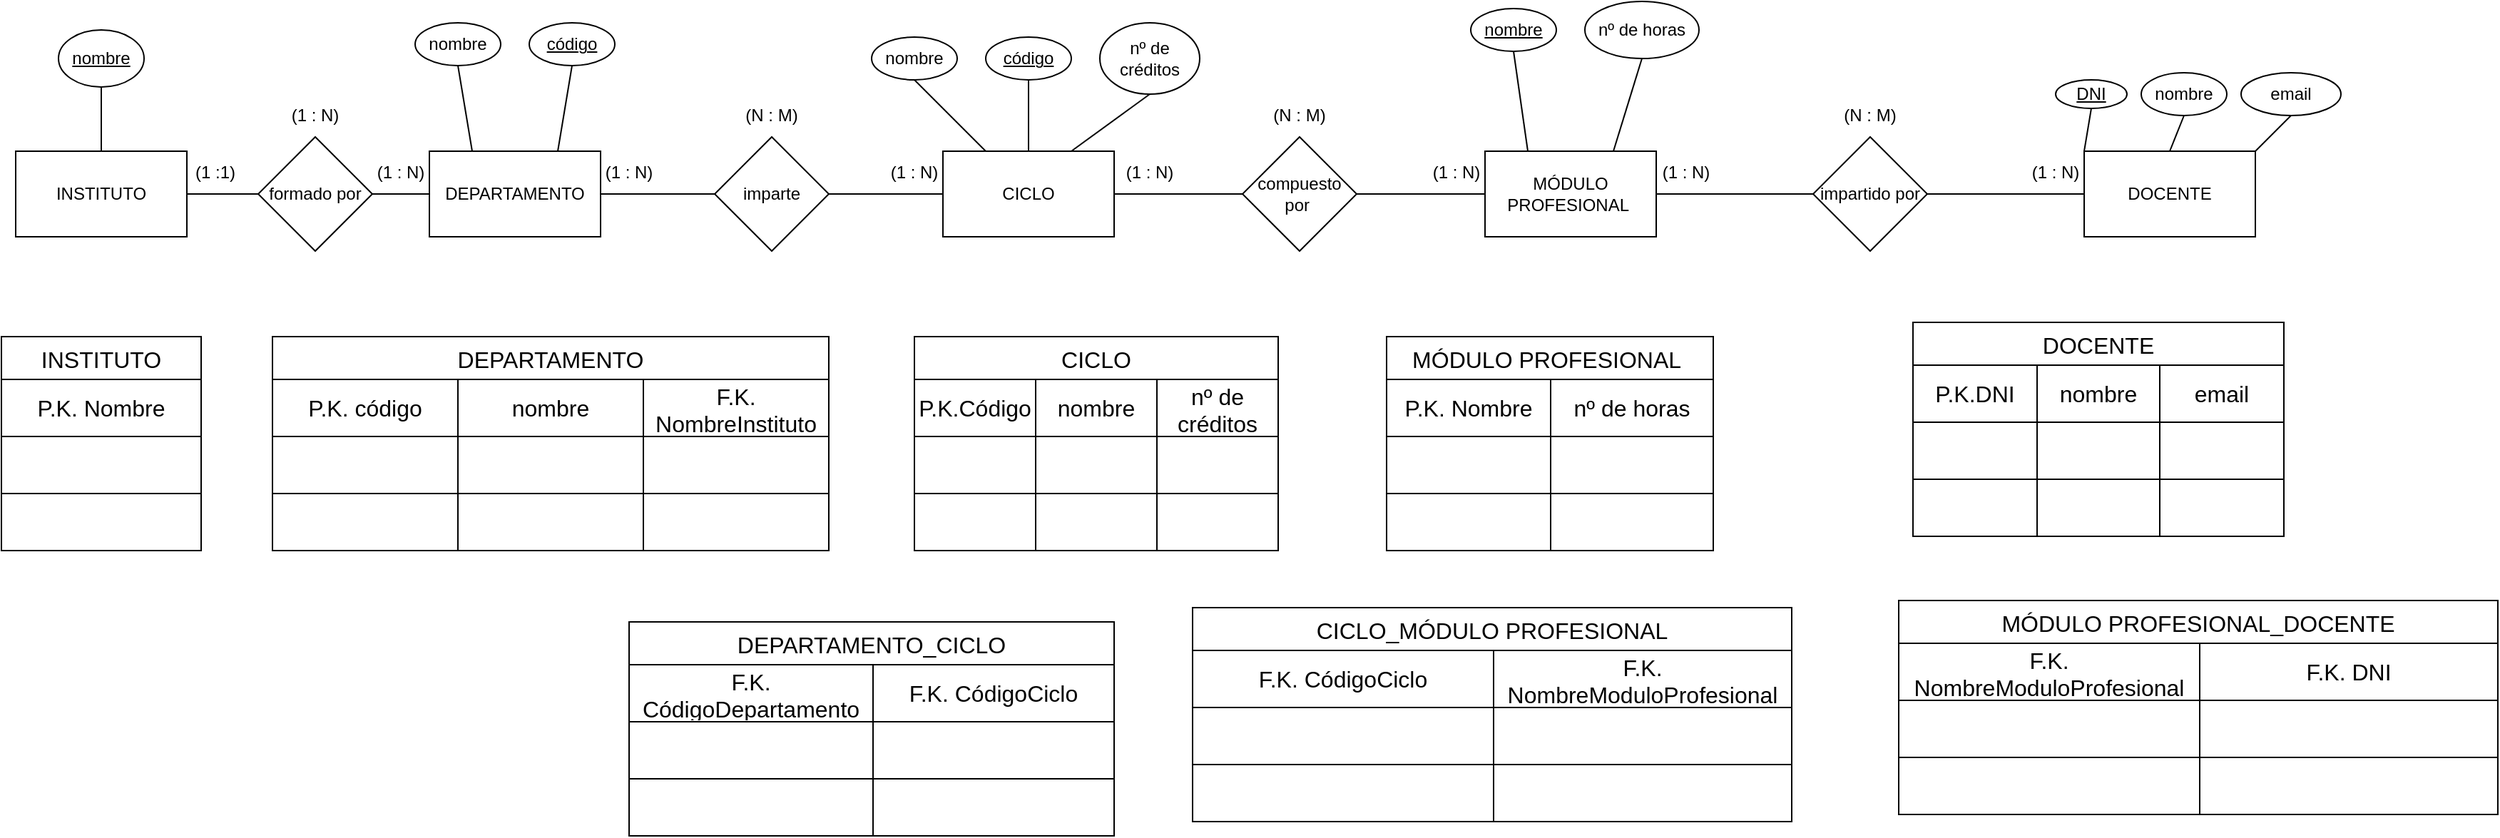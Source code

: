 <mxfile version="22.1.18" type="device">
  <diagram name="Página-1" id="eNDKuYyx5jktYODD1dN2">
    <mxGraphModel dx="1050" dy="522" grid="1" gridSize="10" guides="1" tooltips="1" connect="1" arrows="1" fold="1" page="1" pageScale="1" pageWidth="827" pageHeight="1169" math="0" shadow="0">
      <root>
        <mxCell id="0" />
        <mxCell id="1" parent="0" />
        <mxCell id="PVVPCfjbvc8efM1FnzCr-1" value="INSTITUTO" style="rounded=0;whiteSpace=wrap;html=1;" vertex="1" parent="1">
          <mxGeometry x="40" y="120" width="120" height="60" as="geometry" />
        </mxCell>
        <mxCell id="PVVPCfjbvc8efM1FnzCr-2" value="DEPARTAMENTO" style="rounded=0;whiteSpace=wrap;html=1;" vertex="1" parent="1">
          <mxGeometry x="330" y="120" width="120" height="60" as="geometry" />
        </mxCell>
        <mxCell id="PVVPCfjbvc8efM1FnzCr-3" value="formado por" style="rhombus;whiteSpace=wrap;html=1;" vertex="1" parent="1">
          <mxGeometry x="210" y="110" width="80" height="80" as="geometry" />
        </mxCell>
        <mxCell id="PVVPCfjbvc8efM1FnzCr-4" value="" style="endArrow=none;html=1;rounded=0;entryX=0;entryY=0.5;entryDx=0;entryDy=0;exitX=1;exitY=0.5;exitDx=0;exitDy=0;" edge="1" parent="1" source="PVVPCfjbvc8efM1FnzCr-3" target="PVVPCfjbvc8efM1FnzCr-2">
          <mxGeometry width="50" height="50" relative="1" as="geometry">
            <mxPoint x="320" y="300" as="sourcePoint" />
            <mxPoint x="370" y="250" as="targetPoint" />
          </mxGeometry>
        </mxCell>
        <mxCell id="PVVPCfjbvc8efM1FnzCr-5" value="" style="endArrow=none;html=1;rounded=0;entryX=0;entryY=0.5;entryDx=0;entryDy=0;exitX=1;exitY=0.5;exitDx=0;exitDy=0;" edge="1" parent="1" source="PVVPCfjbvc8efM1FnzCr-1" target="PVVPCfjbvc8efM1FnzCr-3">
          <mxGeometry width="50" height="50" relative="1" as="geometry">
            <mxPoint x="300" y="160" as="sourcePoint" />
            <mxPoint x="340" y="160" as="targetPoint" />
          </mxGeometry>
        </mxCell>
        <mxCell id="PVVPCfjbvc8efM1FnzCr-6" value="(1 : N)" style="text;html=1;strokeColor=none;fillColor=none;align=center;verticalAlign=middle;whiteSpace=wrap;rounded=0;" vertex="1" parent="1">
          <mxGeometry x="280" y="120" width="60" height="30" as="geometry" />
        </mxCell>
        <mxCell id="PVVPCfjbvc8efM1FnzCr-7" value="(1 :1)" style="text;html=1;strokeColor=none;fillColor=none;align=center;verticalAlign=middle;whiteSpace=wrap;rounded=0;" vertex="1" parent="1">
          <mxGeometry x="150" y="120" width="60" height="30" as="geometry" />
        </mxCell>
        <mxCell id="PVVPCfjbvc8efM1FnzCr-8" value="(1 : N)" style="text;html=1;strokeColor=none;fillColor=none;align=center;verticalAlign=middle;whiteSpace=wrap;rounded=0;" vertex="1" parent="1">
          <mxGeometry x="220" y="80" width="60" height="30" as="geometry" />
        </mxCell>
        <mxCell id="PVVPCfjbvc8efM1FnzCr-9" value="nombre" style="ellipse;whiteSpace=wrap;html=1;" vertex="1" parent="1">
          <mxGeometry x="320" y="30" width="60" height="30" as="geometry" />
        </mxCell>
        <mxCell id="PVVPCfjbvc8efM1FnzCr-10" value="&lt;u&gt;código&lt;/u&gt;" style="ellipse;whiteSpace=wrap;html=1;" vertex="1" parent="1">
          <mxGeometry x="400" y="30" width="60" height="30" as="geometry" />
        </mxCell>
        <mxCell id="PVVPCfjbvc8efM1FnzCr-11" value="" style="endArrow=none;html=1;rounded=0;entryX=0.5;entryY=1;entryDx=0;entryDy=0;exitX=0.25;exitY=0;exitDx=0;exitDy=0;" edge="1" parent="1" source="PVVPCfjbvc8efM1FnzCr-2" target="PVVPCfjbvc8efM1FnzCr-9">
          <mxGeometry width="50" height="50" relative="1" as="geometry">
            <mxPoint x="320" y="300" as="sourcePoint" />
            <mxPoint x="370" y="250" as="targetPoint" />
          </mxGeometry>
        </mxCell>
        <mxCell id="PVVPCfjbvc8efM1FnzCr-12" value="" style="endArrow=none;html=1;rounded=0;entryX=0.5;entryY=1;entryDx=0;entryDy=0;exitX=0.75;exitY=0;exitDx=0;exitDy=0;" edge="1" parent="1" source="PVVPCfjbvc8efM1FnzCr-2" target="PVVPCfjbvc8efM1FnzCr-10">
          <mxGeometry width="50" height="50" relative="1" as="geometry">
            <mxPoint x="320" y="300" as="sourcePoint" />
            <mxPoint x="370" y="250" as="targetPoint" />
          </mxGeometry>
        </mxCell>
        <mxCell id="PVVPCfjbvc8efM1FnzCr-13" value="imparte" style="rhombus;whiteSpace=wrap;html=1;" vertex="1" parent="1">
          <mxGeometry x="530" y="110" width="80" height="80" as="geometry" />
        </mxCell>
        <mxCell id="PVVPCfjbvc8efM1FnzCr-14" value="CICLO" style="rounded=0;whiteSpace=wrap;html=1;" vertex="1" parent="1">
          <mxGeometry x="690" y="120" width="120" height="60" as="geometry" />
        </mxCell>
        <mxCell id="PVVPCfjbvc8efM1FnzCr-15" value="" style="endArrow=none;html=1;rounded=0;entryX=0;entryY=0.5;entryDx=0;entryDy=0;exitX=1;exitY=0.5;exitDx=0;exitDy=0;" edge="1" parent="1" source="PVVPCfjbvc8efM1FnzCr-13" target="PVVPCfjbvc8efM1FnzCr-14">
          <mxGeometry width="50" height="50" relative="1" as="geometry">
            <mxPoint x="600" y="300" as="sourcePoint" />
            <mxPoint x="650" y="250" as="targetPoint" />
          </mxGeometry>
        </mxCell>
        <mxCell id="PVVPCfjbvc8efM1FnzCr-16" value="" style="endArrow=none;html=1;rounded=0;entryX=1;entryY=0.5;entryDx=0;entryDy=0;exitX=0;exitY=0.5;exitDx=0;exitDy=0;" edge="1" parent="1" source="PVVPCfjbvc8efM1FnzCr-13" target="PVVPCfjbvc8efM1FnzCr-2">
          <mxGeometry width="50" height="50" relative="1" as="geometry">
            <mxPoint x="600" y="300" as="sourcePoint" />
            <mxPoint x="650" y="250" as="targetPoint" />
          </mxGeometry>
        </mxCell>
        <mxCell id="PVVPCfjbvc8efM1FnzCr-17" value="nº de créditos" style="ellipse;whiteSpace=wrap;html=1;" vertex="1" parent="1">
          <mxGeometry x="800" y="30" width="70" height="50" as="geometry" />
        </mxCell>
        <mxCell id="PVVPCfjbvc8efM1FnzCr-18" value="&lt;u&gt;código&lt;/u&gt;" style="ellipse;whiteSpace=wrap;html=1;" vertex="1" parent="1">
          <mxGeometry x="720" y="40" width="60" height="30" as="geometry" />
        </mxCell>
        <mxCell id="PVVPCfjbvc8efM1FnzCr-19" value="nombre" style="ellipse;whiteSpace=wrap;html=1;" vertex="1" parent="1">
          <mxGeometry x="640" y="40" width="60" height="30" as="geometry" />
        </mxCell>
        <mxCell id="PVVPCfjbvc8efM1FnzCr-21" value="" style="endArrow=none;html=1;rounded=0;entryX=0.5;entryY=1;entryDx=0;entryDy=0;exitX=0.75;exitY=0;exitDx=0;exitDy=0;" edge="1" parent="1" source="PVVPCfjbvc8efM1FnzCr-14" target="PVVPCfjbvc8efM1FnzCr-17">
          <mxGeometry width="50" height="50" relative="1" as="geometry">
            <mxPoint x="590" y="180" as="sourcePoint" />
            <mxPoint x="640" y="130" as="targetPoint" />
          </mxGeometry>
        </mxCell>
        <mxCell id="PVVPCfjbvc8efM1FnzCr-22" value="" style="endArrow=none;html=1;rounded=0;entryX=0.5;entryY=1;entryDx=0;entryDy=0;exitX=0.5;exitY=0;exitDx=0;exitDy=0;" edge="1" parent="1" source="PVVPCfjbvc8efM1FnzCr-14" target="PVVPCfjbvc8efM1FnzCr-18">
          <mxGeometry width="50" height="50" relative="1" as="geometry">
            <mxPoint x="590" y="180" as="sourcePoint" />
            <mxPoint x="640" y="130" as="targetPoint" />
          </mxGeometry>
        </mxCell>
        <mxCell id="PVVPCfjbvc8efM1FnzCr-23" value="" style="endArrow=none;html=1;rounded=0;entryX=0.5;entryY=1;entryDx=0;entryDy=0;exitX=0.25;exitY=0;exitDx=0;exitDy=0;" edge="1" parent="1" source="PVVPCfjbvc8efM1FnzCr-14" target="PVVPCfjbvc8efM1FnzCr-19">
          <mxGeometry width="50" height="50" relative="1" as="geometry">
            <mxPoint x="590" y="180" as="sourcePoint" />
            <mxPoint x="640" y="130" as="targetPoint" />
          </mxGeometry>
        </mxCell>
        <mxCell id="PVVPCfjbvc8efM1FnzCr-24" value="(1 : N)" style="text;html=1;strokeColor=none;fillColor=none;align=center;verticalAlign=middle;whiteSpace=wrap;rounded=0;" vertex="1" parent="1">
          <mxGeometry x="640" y="120" width="60" height="30" as="geometry" />
        </mxCell>
        <mxCell id="PVVPCfjbvc8efM1FnzCr-25" value="(1 : N)" style="text;html=1;strokeColor=none;fillColor=none;align=center;verticalAlign=middle;whiteSpace=wrap;rounded=0;" vertex="1" parent="1">
          <mxGeometry x="440" y="120" width="60" height="30" as="geometry" />
        </mxCell>
        <mxCell id="PVVPCfjbvc8efM1FnzCr-26" value="(N : M)" style="text;html=1;strokeColor=none;fillColor=none;align=center;verticalAlign=middle;whiteSpace=wrap;rounded=0;" vertex="1" parent="1">
          <mxGeometry x="540" y="80" width="60" height="30" as="geometry" />
        </mxCell>
        <mxCell id="PVVPCfjbvc8efM1FnzCr-27" value="compuesto por&amp;nbsp;" style="rhombus;whiteSpace=wrap;html=1;" vertex="1" parent="1">
          <mxGeometry x="900" y="110" width="80" height="80" as="geometry" />
        </mxCell>
        <mxCell id="PVVPCfjbvc8efM1FnzCr-28" value="" style="endArrow=none;html=1;rounded=0;entryX=0;entryY=0.5;entryDx=0;entryDy=0;exitX=1;exitY=0.5;exitDx=0;exitDy=0;" edge="1" parent="1" source="PVVPCfjbvc8efM1FnzCr-14" target="PVVPCfjbvc8efM1FnzCr-27">
          <mxGeometry width="50" height="50" relative="1" as="geometry">
            <mxPoint x="810" y="180" as="sourcePoint" />
            <mxPoint x="860" y="130" as="targetPoint" />
          </mxGeometry>
        </mxCell>
        <mxCell id="PVVPCfjbvc8efM1FnzCr-29" value="MÓDULO PROFESIONAL&amp;nbsp;" style="rounded=0;whiteSpace=wrap;html=1;" vertex="1" parent="1">
          <mxGeometry x="1070" y="120" width="120" height="60" as="geometry" />
        </mxCell>
        <mxCell id="PVVPCfjbvc8efM1FnzCr-30" value="" style="endArrow=none;html=1;rounded=0;entryX=0;entryY=0.5;entryDx=0;entryDy=0;exitX=1;exitY=0.5;exitDx=0;exitDy=0;" edge="1" parent="1" source="PVVPCfjbvc8efM1FnzCr-27" target="PVVPCfjbvc8efM1FnzCr-29">
          <mxGeometry width="50" height="50" relative="1" as="geometry">
            <mxPoint x="1020" y="180" as="sourcePoint" />
            <mxPoint x="1070" y="130" as="targetPoint" />
          </mxGeometry>
        </mxCell>
        <mxCell id="PVVPCfjbvc8efM1FnzCr-31" value="(1 : N)" style="text;html=1;strokeColor=none;fillColor=none;align=center;verticalAlign=middle;whiteSpace=wrap;rounded=0;" vertex="1" parent="1">
          <mxGeometry x="1020" y="120" width="60" height="30" as="geometry" />
        </mxCell>
        <mxCell id="PVVPCfjbvc8efM1FnzCr-32" value="(1 : N)" style="text;html=1;strokeColor=none;fillColor=none;align=center;verticalAlign=middle;whiteSpace=wrap;rounded=0;" vertex="1" parent="1">
          <mxGeometry x="805" y="120" width="60" height="30" as="geometry" />
        </mxCell>
        <mxCell id="PVVPCfjbvc8efM1FnzCr-33" value="(N : M)" style="text;html=1;strokeColor=none;fillColor=none;align=center;verticalAlign=middle;whiteSpace=wrap;rounded=0;" vertex="1" parent="1">
          <mxGeometry x="910" y="80" width="60" height="30" as="geometry" />
        </mxCell>
        <mxCell id="PVVPCfjbvc8efM1FnzCr-35" value="&lt;u&gt;nombre&lt;/u&gt;" style="ellipse;whiteSpace=wrap;html=1;" vertex="1" parent="1">
          <mxGeometry x="1060" y="20" width="60" height="30" as="geometry" />
        </mxCell>
        <mxCell id="PVVPCfjbvc8efM1FnzCr-36" value="nº de horas" style="ellipse;whiteSpace=wrap;html=1;" vertex="1" parent="1">
          <mxGeometry x="1140" y="15" width="80" height="40" as="geometry" />
        </mxCell>
        <mxCell id="PVVPCfjbvc8efM1FnzCr-37" value="" style="endArrow=none;html=1;rounded=0;entryX=0.5;entryY=1;entryDx=0;entryDy=0;exitX=0.75;exitY=0;exitDx=0;exitDy=0;" edge="1" parent="1" source="PVVPCfjbvc8efM1FnzCr-29" target="PVVPCfjbvc8efM1FnzCr-36">
          <mxGeometry width="50" height="50" relative="1" as="geometry">
            <mxPoint x="1120" y="170" as="sourcePoint" />
            <mxPoint x="1170" y="120" as="targetPoint" />
          </mxGeometry>
        </mxCell>
        <mxCell id="PVVPCfjbvc8efM1FnzCr-38" value="" style="endArrow=none;html=1;rounded=0;entryX=0.5;entryY=1;entryDx=0;entryDy=0;exitX=0.25;exitY=0;exitDx=0;exitDy=0;" edge="1" parent="1" source="PVVPCfjbvc8efM1FnzCr-29" target="PVVPCfjbvc8efM1FnzCr-35">
          <mxGeometry width="50" height="50" relative="1" as="geometry">
            <mxPoint x="1120" y="170" as="sourcePoint" />
            <mxPoint x="1170" y="120" as="targetPoint" />
          </mxGeometry>
        </mxCell>
        <mxCell id="PVVPCfjbvc8efM1FnzCr-39" value="impartido por" style="rhombus;whiteSpace=wrap;html=1;" vertex="1" parent="1">
          <mxGeometry x="1300" y="110" width="80" height="80" as="geometry" />
        </mxCell>
        <mxCell id="PVVPCfjbvc8efM1FnzCr-40" value="" style="endArrow=none;html=1;rounded=0;entryX=1;entryY=0.5;entryDx=0;entryDy=0;exitX=0;exitY=0.5;exitDx=0;exitDy=0;" edge="1" parent="1" source="PVVPCfjbvc8efM1FnzCr-39" target="PVVPCfjbvc8efM1FnzCr-29">
          <mxGeometry width="50" height="50" relative="1" as="geometry">
            <mxPoint x="1290" y="170" as="sourcePoint" />
            <mxPoint x="1290" y="140" as="targetPoint" />
          </mxGeometry>
        </mxCell>
        <mxCell id="PVVPCfjbvc8efM1FnzCr-41" value="DOCENTE" style="rounded=0;whiteSpace=wrap;html=1;" vertex="1" parent="1">
          <mxGeometry x="1490" y="120" width="120" height="60" as="geometry" />
        </mxCell>
        <mxCell id="PVVPCfjbvc8efM1FnzCr-42" value="" style="endArrow=none;html=1;rounded=0;entryX=0;entryY=0.5;entryDx=0;entryDy=0;exitX=1;exitY=0.5;exitDx=0;exitDy=0;" edge="1" parent="1" source="PVVPCfjbvc8efM1FnzCr-39" target="PVVPCfjbvc8efM1FnzCr-41">
          <mxGeometry width="50" height="50" relative="1" as="geometry">
            <mxPoint x="1330" y="170" as="sourcePoint" />
            <mxPoint x="1380" y="120" as="targetPoint" />
          </mxGeometry>
        </mxCell>
        <mxCell id="PVVPCfjbvc8efM1FnzCr-43" value="(1 : N)" style="text;html=1;strokeColor=none;fillColor=none;align=center;verticalAlign=middle;whiteSpace=wrap;rounded=0;" vertex="1" parent="1">
          <mxGeometry x="1440" y="120" width="60" height="30" as="geometry" />
        </mxCell>
        <mxCell id="PVVPCfjbvc8efM1FnzCr-44" value="(1 : N)" style="text;html=1;strokeColor=none;fillColor=none;align=center;verticalAlign=middle;whiteSpace=wrap;rounded=0;" vertex="1" parent="1">
          <mxGeometry x="1181" y="120" width="60" height="30" as="geometry" />
        </mxCell>
        <mxCell id="PVVPCfjbvc8efM1FnzCr-45" value="(N : M)" style="text;html=1;strokeColor=none;fillColor=none;align=center;verticalAlign=middle;whiteSpace=wrap;rounded=0;" vertex="1" parent="1">
          <mxGeometry x="1310" y="80" width="60" height="30" as="geometry" />
        </mxCell>
        <mxCell id="PVVPCfjbvc8efM1FnzCr-46" value="email" style="ellipse;whiteSpace=wrap;html=1;" vertex="1" parent="1">
          <mxGeometry x="1600" y="65" width="70" height="30" as="geometry" />
        </mxCell>
        <mxCell id="PVVPCfjbvc8efM1FnzCr-47" value="nombre" style="ellipse;whiteSpace=wrap;html=1;" vertex="1" parent="1">
          <mxGeometry x="1530" y="65" width="60" height="30" as="geometry" />
        </mxCell>
        <mxCell id="PVVPCfjbvc8efM1FnzCr-48" value="&lt;u&gt;DNI&lt;/u&gt;" style="ellipse;whiteSpace=wrap;html=1;" vertex="1" parent="1">
          <mxGeometry x="1470" y="70" width="50" height="20" as="geometry" />
        </mxCell>
        <mxCell id="PVVPCfjbvc8efM1FnzCr-49" value="" style="endArrow=none;html=1;rounded=0;entryX=0.5;entryY=1;entryDx=0;entryDy=0;exitX=1;exitY=0;exitDx=0;exitDy=0;" edge="1" parent="1" source="PVVPCfjbvc8efM1FnzCr-41" target="PVVPCfjbvc8efM1FnzCr-46">
          <mxGeometry width="50" height="50" relative="1" as="geometry">
            <mxPoint x="1530" y="170" as="sourcePoint" />
            <mxPoint x="1580" y="120" as="targetPoint" />
          </mxGeometry>
        </mxCell>
        <mxCell id="PVVPCfjbvc8efM1FnzCr-50" value="" style="endArrow=none;html=1;rounded=0;entryX=0.5;entryY=1;entryDx=0;entryDy=0;exitX=0.5;exitY=0;exitDx=0;exitDy=0;" edge="1" parent="1" source="PVVPCfjbvc8efM1FnzCr-41" target="PVVPCfjbvc8efM1FnzCr-47">
          <mxGeometry width="50" height="50" relative="1" as="geometry">
            <mxPoint x="1530" y="170" as="sourcePoint" />
            <mxPoint x="1580" y="120" as="targetPoint" />
          </mxGeometry>
        </mxCell>
        <mxCell id="PVVPCfjbvc8efM1FnzCr-51" value="" style="endArrow=none;html=1;rounded=0;entryX=0.5;entryY=1;entryDx=0;entryDy=0;exitX=0;exitY=0;exitDx=0;exitDy=0;" edge="1" parent="1" source="PVVPCfjbvc8efM1FnzCr-41" target="PVVPCfjbvc8efM1FnzCr-48">
          <mxGeometry width="50" height="50" relative="1" as="geometry">
            <mxPoint x="1530" y="170" as="sourcePoint" />
            <mxPoint x="1580" y="120" as="targetPoint" />
          </mxGeometry>
        </mxCell>
        <mxCell id="PVVPCfjbvc8efM1FnzCr-53" value="&lt;u&gt;nombre&lt;/u&gt;" style="ellipse;whiteSpace=wrap;html=1;" vertex="1" parent="1">
          <mxGeometry x="70" y="35" width="60" height="40" as="geometry" />
        </mxCell>
        <mxCell id="PVVPCfjbvc8efM1FnzCr-54" value="" style="endArrow=none;html=1;rounded=0;entryX=0.5;entryY=1;entryDx=0;entryDy=0;exitX=0.5;exitY=0;exitDx=0;exitDy=0;" edge="1" parent="1" source="PVVPCfjbvc8efM1FnzCr-1" target="PVVPCfjbvc8efM1FnzCr-53">
          <mxGeometry width="50" height="50" relative="1" as="geometry">
            <mxPoint x="520" y="170" as="sourcePoint" />
            <mxPoint x="570" y="120" as="targetPoint" />
          </mxGeometry>
        </mxCell>
        <mxCell id="PVVPCfjbvc8efM1FnzCr-55" value="INSTITUTO" style="shape=table;startSize=30;container=1;collapsible=0;childLayout=tableLayout;strokeColor=default;fontSize=16;" vertex="1" parent="1">
          <mxGeometry x="30" y="250" width="140" height="150" as="geometry" />
        </mxCell>
        <mxCell id="PVVPCfjbvc8efM1FnzCr-56" value="" style="shape=tableRow;horizontal=0;startSize=0;swimlaneHead=0;swimlaneBody=0;strokeColor=inherit;top=0;left=0;bottom=0;right=0;collapsible=0;dropTarget=0;fillColor=none;points=[[0,0.5],[1,0.5]];portConstraint=eastwest;fontSize=16;" vertex="1" parent="PVVPCfjbvc8efM1FnzCr-55">
          <mxGeometry y="30" width="140" height="40" as="geometry" />
        </mxCell>
        <mxCell id="PVVPCfjbvc8efM1FnzCr-57" value="P.K. Nombre" style="shape=partialRectangle;html=1;whiteSpace=wrap;connectable=0;strokeColor=inherit;overflow=hidden;fillColor=none;top=0;left=0;bottom=0;right=0;pointerEvents=1;fontSize=16;" vertex="1" parent="PVVPCfjbvc8efM1FnzCr-56">
          <mxGeometry width="140" height="40" as="geometry">
            <mxRectangle width="140" height="40" as="alternateBounds" />
          </mxGeometry>
        </mxCell>
        <mxCell id="PVVPCfjbvc8efM1FnzCr-60" value="" style="shape=tableRow;horizontal=0;startSize=0;swimlaneHead=0;swimlaneBody=0;strokeColor=inherit;top=0;left=0;bottom=0;right=0;collapsible=0;dropTarget=0;fillColor=none;points=[[0,0.5],[1,0.5]];portConstraint=eastwest;fontSize=16;" vertex="1" parent="PVVPCfjbvc8efM1FnzCr-55">
          <mxGeometry y="70" width="140" height="40" as="geometry" />
        </mxCell>
        <mxCell id="PVVPCfjbvc8efM1FnzCr-61" value="" style="shape=partialRectangle;html=1;whiteSpace=wrap;connectable=0;strokeColor=inherit;overflow=hidden;fillColor=none;top=0;left=0;bottom=0;right=0;pointerEvents=1;fontSize=16;" vertex="1" parent="PVVPCfjbvc8efM1FnzCr-60">
          <mxGeometry width="140" height="40" as="geometry">
            <mxRectangle width="140" height="40" as="alternateBounds" />
          </mxGeometry>
        </mxCell>
        <mxCell id="PVVPCfjbvc8efM1FnzCr-64" value="" style="shape=tableRow;horizontal=0;startSize=0;swimlaneHead=0;swimlaneBody=0;strokeColor=inherit;top=0;left=0;bottom=0;right=0;collapsible=0;dropTarget=0;fillColor=none;points=[[0,0.5],[1,0.5]];portConstraint=eastwest;fontSize=16;" vertex="1" parent="PVVPCfjbvc8efM1FnzCr-55">
          <mxGeometry y="110" width="140" height="40" as="geometry" />
        </mxCell>
        <mxCell id="PVVPCfjbvc8efM1FnzCr-65" value="" style="shape=partialRectangle;html=1;whiteSpace=wrap;connectable=0;strokeColor=inherit;overflow=hidden;fillColor=none;top=0;left=0;bottom=0;right=0;pointerEvents=1;fontSize=16;" vertex="1" parent="PVVPCfjbvc8efM1FnzCr-64">
          <mxGeometry width="140" height="40" as="geometry">
            <mxRectangle width="140" height="40" as="alternateBounds" />
          </mxGeometry>
        </mxCell>
        <mxCell id="PVVPCfjbvc8efM1FnzCr-68" value="DEPARTAMENTO" style="shape=table;startSize=30;container=1;collapsible=0;childLayout=tableLayout;strokeColor=default;fontSize=16;" vertex="1" parent="1">
          <mxGeometry x="220" y="250" width="390" height="150" as="geometry" />
        </mxCell>
        <mxCell id="PVVPCfjbvc8efM1FnzCr-69" value="" style="shape=tableRow;horizontal=0;startSize=0;swimlaneHead=0;swimlaneBody=0;strokeColor=inherit;top=0;left=0;bottom=0;right=0;collapsible=0;dropTarget=0;fillColor=none;points=[[0,0.5],[1,0.5]];portConstraint=eastwest;fontSize=16;" vertex="1" parent="PVVPCfjbvc8efM1FnzCr-68">
          <mxGeometry y="30" width="390" height="40" as="geometry" />
        </mxCell>
        <mxCell id="PVVPCfjbvc8efM1FnzCr-70" value="P.K. código" style="shape=partialRectangle;html=1;whiteSpace=wrap;connectable=0;strokeColor=inherit;overflow=hidden;fillColor=none;top=0;left=0;bottom=0;right=0;pointerEvents=1;fontSize=16;" vertex="1" parent="PVVPCfjbvc8efM1FnzCr-69">
          <mxGeometry width="130" height="40" as="geometry">
            <mxRectangle width="130" height="40" as="alternateBounds" />
          </mxGeometry>
        </mxCell>
        <mxCell id="PVVPCfjbvc8efM1FnzCr-71" value="nombre" style="shape=partialRectangle;html=1;whiteSpace=wrap;connectable=0;strokeColor=inherit;overflow=hidden;fillColor=none;top=0;left=0;bottom=0;right=0;pointerEvents=1;fontSize=16;" vertex="1" parent="PVVPCfjbvc8efM1FnzCr-69">
          <mxGeometry x="130" width="130" height="40" as="geometry">
            <mxRectangle width="130" height="40" as="alternateBounds" />
          </mxGeometry>
        </mxCell>
        <mxCell id="PVVPCfjbvc8efM1FnzCr-72" value="F.K. NombreInstituto" style="shape=partialRectangle;html=1;whiteSpace=wrap;connectable=0;strokeColor=inherit;overflow=hidden;fillColor=none;top=0;left=0;bottom=0;right=0;pointerEvents=1;fontSize=16;" vertex="1" parent="PVVPCfjbvc8efM1FnzCr-69">
          <mxGeometry x="260" width="130" height="40" as="geometry">
            <mxRectangle width="130" height="40" as="alternateBounds" />
          </mxGeometry>
        </mxCell>
        <mxCell id="PVVPCfjbvc8efM1FnzCr-73" value="" style="shape=tableRow;horizontal=0;startSize=0;swimlaneHead=0;swimlaneBody=0;strokeColor=inherit;top=0;left=0;bottom=0;right=0;collapsible=0;dropTarget=0;fillColor=none;points=[[0,0.5],[1,0.5]];portConstraint=eastwest;fontSize=16;" vertex="1" parent="PVVPCfjbvc8efM1FnzCr-68">
          <mxGeometry y="70" width="390" height="40" as="geometry" />
        </mxCell>
        <mxCell id="PVVPCfjbvc8efM1FnzCr-74" value="" style="shape=partialRectangle;html=1;whiteSpace=wrap;connectable=0;strokeColor=inherit;overflow=hidden;fillColor=none;top=0;left=0;bottom=0;right=0;pointerEvents=1;fontSize=16;" vertex="1" parent="PVVPCfjbvc8efM1FnzCr-73">
          <mxGeometry width="130" height="40" as="geometry">
            <mxRectangle width="130" height="40" as="alternateBounds" />
          </mxGeometry>
        </mxCell>
        <mxCell id="PVVPCfjbvc8efM1FnzCr-75" value="" style="shape=partialRectangle;html=1;whiteSpace=wrap;connectable=0;strokeColor=inherit;overflow=hidden;fillColor=none;top=0;left=0;bottom=0;right=0;pointerEvents=1;fontSize=16;" vertex="1" parent="PVVPCfjbvc8efM1FnzCr-73">
          <mxGeometry x="130" width="130" height="40" as="geometry">
            <mxRectangle width="130" height="40" as="alternateBounds" />
          </mxGeometry>
        </mxCell>
        <mxCell id="PVVPCfjbvc8efM1FnzCr-76" value="" style="shape=partialRectangle;html=1;whiteSpace=wrap;connectable=0;strokeColor=inherit;overflow=hidden;fillColor=none;top=0;left=0;bottom=0;right=0;pointerEvents=1;fontSize=16;" vertex="1" parent="PVVPCfjbvc8efM1FnzCr-73">
          <mxGeometry x="260" width="130" height="40" as="geometry">
            <mxRectangle width="130" height="40" as="alternateBounds" />
          </mxGeometry>
        </mxCell>
        <mxCell id="PVVPCfjbvc8efM1FnzCr-77" value="" style="shape=tableRow;horizontal=0;startSize=0;swimlaneHead=0;swimlaneBody=0;strokeColor=inherit;top=0;left=0;bottom=0;right=0;collapsible=0;dropTarget=0;fillColor=none;points=[[0,0.5],[1,0.5]];portConstraint=eastwest;fontSize=16;" vertex="1" parent="PVVPCfjbvc8efM1FnzCr-68">
          <mxGeometry y="110" width="390" height="40" as="geometry" />
        </mxCell>
        <mxCell id="PVVPCfjbvc8efM1FnzCr-78" value="" style="shape=partialRectangle;html=1;whiteSpace=wrap;connectable=0;strokeColor=inherit;overflow=hidden;fillColor=none;top=0;left=0;bottom=0;right=0;pointerEvents=1;fontSize=16;" vertex="1" parent="PVVPCfjbvc8efM1FnzCr-77">
          <mxGeometry width="130" height="40" as="geometry">
            <mxRectangle width="130" height="40" as="alternateBounds" />
          </mxGeometry>
        </mxCell>
        <mxCell id="PVVPCfjbvc8efM1FnzCr-79" value="" style="shape=partialRectangle;html=1;whiteSpace=wrap;connectable=0;strokeColor=inherit;overflow=hidden;fillColor=none;top=0;left=0;bottom=0;right=0;pointerEvents=1;fontSize=16;" vertex="1" parent="PVVPCfjbvc8efM1FnzCr-77">
          <mxGeometry x="130" width="130" height="40" as="geometry">
            <mxRectangle width="130" height="40" as="alternateBounds" />
          </mxGeometry>
        </mxCell>
        <mxCell id="PVVPCfjbvc8efM1FnzCr-80" value="" style="shape=partialRectangle;html=1;whiteSpace=wrap;connectable=0;strokeColor=inherit;overflow=hidden;fillColor=none;top=0;left=0;bottom=0;right=0;pointerEvents=1;fontSize=16;" vertex="1" parent="PVVPCfjbvc8efM1FnzCr-77">
          <mxGeometry x="260" width="130" height="40" as="geometry">
            <mxRectangle width="130" height="40" as="alternateBounds" />
          </mxGeometry>
        </mxCell>
        <mxCell id="PVVPCfjbvc8efM1FnzCr-81" value="CICLO" style="shape=table;startSize=30;container=1;collapsible=0;childLayout=tableLayout;strokeColor=default;fontSize=16;" vertex="1" parent="1">
          <mxGeometry x="670" y="250" width="255" height="150" as="geometry" />
        </mxCell>
        <mxCell id="PVVPCfjbvc8efM1FnzCr-82" value="" style="shape=tableRow;horizontal=0;startSize=0;swimlaneHead=0;swimlaneBody=0;strokeColor=inherit;top=0;left=0;bottom=0;right=0;collapsible=0;dropTarget=0;fillColor=none;points=[[0,0.5],[1,0.5]];portConstraint=eastwest;fontSize=16;" vertex="1" parent="PVVPCfjbvc8efM1FnzCr-81">
          <mxGeometry y="30" width="255" height="40" as="geometry" />
        </mxCell>
        <mxCell id="PVVPCfjbvc8efM1FnzCr-83" value="P.K.Código" style="shape=partialRectangle;html=1;whiteSpace=wrap;connectable=0;strokeColor=inherit;overflow=hidden;fillColor=none;top=0;left=0;bottom=0;right=0;pointerEvents=1;fontSize=16;" vertex="1" parent="PVVPCfjbvc8efM1FnzCr-82">
          <mxGeometry width="85" height="40" as="geometry">
            <mxRectangle width="85" height="40" as="alternateBounds" />
          </mxGeometry>
        </mxCell>
        <mxCell id="PVVPCfjbvc8efM1FnzCr-84" value="nombre" style="shape=partialRectangle;html=1;whiteSpace=wrap;connectable=0;strokeColor=inherit;overflow=hidden;fillColor=none;top=0;left=0;bottom=0;right=0;pointerEvents=1;fontSize=16;" vertex="1" parent="PVVPCfjbvc8efM1FnzCr-82">
          <mxGeometry x="85" width="85" height="40" as="geometry">
            <mxRectangle width="85" height="40" as="alternateBounds" />
          </mxGeometry>
        </mxCell>
        <mxCell id="PVVPCfjbvc8efM1FnzCr-85" value="nº de créditos" style="shape=partialRectangle;html=1;whiteSpace=wrap;connectable=0;strokeColor=inherit;overflow=hidden;fillColor=none;top=0;left=0;bottom=0;right=0;pointerEvents=1;fontSize=16;" vertex="1" parent="PVVPCfjbvc8efM1FnzCr-82">
          <mxGeometry x="170" width="85" height="40" as="geometry">
            <mxRectangle width="85" height="40" as="alternateBounds" />
          </mxGeometry>
        </mxCell>
        <mxCell id="PVVPCfjbvc8efM1FnzCr-86" value="" style="shape=tableRow;horizontal=0;startSize=0;swimlaneHead=0;swimlaneBody=0;strokeColor=inherit;top=0;left=0;bottom=0;right=0;collapsible=0;dropTarget=0;fillColor=none;points=[[0,0.5],[1,0.5]];portConstraint=eastwest;fontSize=16;" vertex="1" parent="PVVPCfjbvc8efM1FnzCr-81">
          <mxGeometry y="70" width="255" height="40" as="geometry" />
        </mxCell>
        <mxCell id="PVVPCfjbvc8efM1FnzCr-87" value="" style="shape=partialRectangle;html=1;whiteSpace=wrap;connectable=0;strokeColor=inherit;overflow=hidden;fillColor=none;top=0;left=0;bottom=0;right=0;pointerEvents=1;fontSize=16;" vertex="1" parent="PVVPCfjbvc8efM1FnzCr-86">
          <mxGeometry width="85" height="40" as="geometry">
            <mxRectangle width="85" height="40" as="alternateBounds" />
          </mxGeometry>
        </mxCell>
        <mxCell id="PVVPCfjbvc8efM1FnzCr-88" value="" style="shape=partialRectangle;html=1;whiteSpace=wrap;connectable=0;strokeColor=inherit;overflow=hidden;fillColor=none;top=0;left=0;bottom=0;right=0;pointerEvents=1;fontSize=16;" vertex="1" parent="PVVPCfjbvc8efM1FnzCr-86">
          <mxGeometry x="85" width="85" height="40" as="geometry">
            <mxRectangle width="85" height="40" as="alternateBounds" />
          </mxGeometry>
        </mxCell>
        <mxCell id="PVVPCfjbvc8efM1FnzCr-89" value="" style="shape=partialRectangle;html=1;whiteSpace=wrap;connectable=0;strokeColor=inherit;overflow=hidden;fillColor=none;top=0;left=0;bottom=0;right=0;pointerEvents=1;fontSize=16;" vertex="1" parent="PVVPCfjbvc8efM1FnzCr-86">
          <mxGeometry x="170" width="85" height="40" as="geometry">
            <mxRectangle width="85" height="40" as="alternateBounds" />
          </mxGeometry>
        </mxCell>
        <mxCell id="PVVPCfjbvc8efM1FnzCr-90" value="" style="shape=tableRow;horizontal=0;startSize=0;swimlaneHead=0;swimlaneBody=0;strokeColor=inherit;top=0;left=0;bottom=0;right=0;collapsible=0;dropTarget=0;fillColor=none;points=[[0,0.5],[1,0.5]];portConstraint=eastwest;fontSize=16;" vertex="1" parent="PVVPCfjbvc8efM1FnzCr-81">
          <mxGeometry y="110" width="255" height="40" as="geometry" />
        </mxCell>
        <mxCell id="PVVPCfjbvc8efM1FnzCr-91" value="" style="shape=partialRectangle;html=1;whiteSpace=wrap;connectable=0;strokeColor=inherit;overflow=hidden;fillColor=none;top=0;left=0;bottom=0;right=0;pointerEvents=1;fontSize=16;" vertex="1" parent="PVVPCfjbvc8efM1FnzCr-90">
          <mxGeometry width="85" height="40" as="geometry">
            <mxRectangle width="85" height="40" as="alternateBounds" />
          </mxGeometry>
        </mxCell>
        <mxCell id="PVVPCfjbvc8efM1FnzCr-92" value="" style="shape=partialRectangle;html=1;whiteSpace=wrap;connectable=0;strokeColor=inherit;overflow=hidden;fillColor=none;top=0;left=0;bottom=0;right=0;pointerEvents=1;fontSize=16;" vertex="1" parent="PVVPCfjbvc8efM1FnzCr-90">
          <mxGeometry x="85" width="85" height="40" as="geometry">
            <mxRectangle width="85" height="40" as="alternateBounds" />
          </mxGeometry>
        </mxCell>
        <mxCell id="PVVPCfjbvc8efM1FnzCr-93" value="" style="shape=partialRectangle;html=1;whiteSpace=wrap;connectable=0;strokeColor=inherit;overflow=hidden;fillColor=none;top=0;left=0;bottom=0;right=0;pointerEvents=1;fontSize=16;" vertex="1" parent="PVVPCfjbvc8efM1FnzCr-90">
          <mxGeometry x="170" width="85" height="40" as="geometry">
            <mxRectangle width="85" height="40" as="alternateBounds" />
          </mxGeometry>
        </mxCell>
        <mxCell id="PVVPCfjbvc8efM1FnzCr-94" value="DEPARTAMENTO_CICLO" style="shape=table;startSize=30;container=1;collapsible=0;childLayout=tableLayout;strokeColor=default;fontSize=16;" vertex="1" parent="1">
          <mxGeometry x="470" y="450" width="340" height="150" as="geometry" />
        </mxCell>
        <mxCell id="PVVPCfjbvc8efM1FnzCr-95" value="" style="shape=tableRow;horizontal=0;startSize=0;swimlaneHead=0;swimlaneBody=0;strokeColor=inherit;top=0;left=0;bottom=0;right=0;collapsible=0;dropTarget=0;fillColor=none;points=[[0,0.5],[1,0.5]];portConstraint=eastwest;fontSize=16;" vertex="1" parent="PVVPCfjbvc8efM1FnzCr-94">
          <mxGeometry y="30" width="340" height="40" as="geometry" />
        </mxCell>
        <mxCell id="PVVPCfjbvc8efM1FnzCr-96" value="F.K. CódigoDepartamento" style="shape=partialRectangle;html=1;whiteSpace=wrap;connectable=0;strokeColor=inherit;overflow=hidden;fillColor=none;top=0;left=0;bottom=0;right=0;pointerEvents=1;fontSize=16;" vertex="1" parent="PVVPCfjbvc8efM1FnzCr-95">
          <mxGeometry width="171" height="40" as="geometry">
            <mxRectangle width="171" height="40" as="alternateBounds" />
          </mxGeometry>
        </mxCell>
        <mxCell id="PVVPCfjbvc8efM1FnzCr-97" value="F.K. CódigoCiclo" style="shape=partialRectangle;html=1;whiteSpace=wrap;connectable=0;strokeColor=inherit;overflow=hidden;fillColor=none;top=0;left=0;bottom=0;right=0;pointerEvents=1;fontSize=16;" vertex="1" parent="PVVPCfjbvc8efM1FnzCr-95">
          <mxGeometry x="171" width="169" height="40" as="geometry">
            <mxRectangle width="169" height="40" as="alternateBounds" />
          </mxGeometry>
        </mxCell>
        <mxCell id="PVVPCfjbvc8efM1FnzCr-99" value="" style="shape=tableRow;horizontal=0;startSize=0;swimlaneHead=0;swimlaneBody=0;strokeColor=inherit;top=0;left=0;bottom=0;right=0;collapsible=0;dropTarget=0;fillColor=none;points=[[0,0.5],[1,0.5]];portConstraint=eastwest;fontSize=16;" vertex="1" parent="PVVPCfjbvc8efM1FnzCr-94">
          <mxGeometry y="70" width="340" height="40" as="geometry" />
        </mxCell>
        <mxCell id="PVVPCfjbvc8efM1FnzCr-100" value="" style="shape=partialRectangle;html=1;whiteSpace=wrap;connectable=0;strokeColor=inherit;overflow=hidden;fillColor=none;top=0;left=0;bottom=0;right=0;pointerEvents=1;fontSize=16;" vertex="1" parent="PVVPCfjbvc8efM1FnzCr-99">
          <mxGeometry width="171" height="40" as="geometry">
            <mxRectangle width="171" height="40" as="alternateBounds" />
          </mxGeometry>
        </mxCell>
        <mxCell id="PVVPCfjbvc8efM1FnzCr-101" value="" style="shape=partialRectangle;html=1;whiteSpace=wrap;connectable=0;strokeColor=inherit;overflow=hidden;fillColor=none;top=0;left=0;bottom=0;right=0;pointerEvents=1;fontSize=16;" vertex="1" parent="PVVPCfjbvc8efM1FnzCr-99">
          <mxGeometry x="171" width="169" height="40" as="geometry">
            <mxRectangle width="169" height="40" as="alternateBounds" />
          </mxGeometry>
        </mxCell>
        <mxCell id="PVVPCfjbvc8efM1FnzCr-103" value="" style="shape=tableRow;horizontal=0;startSize=0;swimlaneHead=0;swimlaneBody=0;strokeColor=inherit;top=0;left=0;bottom=0;right=0;collapsible=0;dropTarget=0;fillColor=none;points=[[0,0.5],[1,0.5]];portConstraint=eastwest;fontSize=16;" vertex="1" parent="PVVPCfjbvc8efM1FnzCr-94">
          <mxGeometry y="110" width="340" height="40" as="geometry" />
        </mxCell>
        <mxCell id="PVVPCfjbvc8efM1FnzCr-104" value="" style="shape=partialRectangle;html=1;whiteSpace=wrap;connectable=0;strokeColor=inherit;overflow=hidden;fillColor=none;top=0;left=0;bottom=0;right=0;pointerEvents=1;fontSize=16;" vertex="1" parent="PVVPCfjbvc8efM1FnzCr-103">
          <mxGeometry width="171" height="40" as="geometry">
            <mxRectangle width="171" height="40" as="alternateBounds" />
          </mxGeometry>
        </mxCell>
        <mxCell id="PVVPCfjbvc8efM1FnzCr-105" value="" style="shape=partialRectangle;html=1;whiteSpace=wrap;connectable=0;strokeColor=inherit;overflow=hidden;fillColor=none;top=0;left=0;bottom=0;right=0;pointerEvents=1;fontSize=16;" vertex="1" parent="PVVPCfjbvc8efM1FnzCr-103">
          <mxGeometry x="171" width="169" height="40" as="geometry">
            <mxRectangle width="169" height="40" as="alternateBounds" />
          </mxGeometry>
        </mxCell>
        <mxCell id="PVVPCfjbvc8efM1FnzCr-107" value="MÓDULO PROFESIONAL " style="shape=table;startSize=30;container=1;collapsible=0;childLayout=tableLayout;strokeColor=default;fontSize=16;" vertex="1" parent="1">
          <mxGeometry x="1001" y="250" width="229" height="150" as="geometry" />
        </mxCell>
        <mxCell id="PVVPCfjbvc8efM1FnzCr-108" value="" style="shape=tableRow;horizontal=0;startSize=0;swimlaneHead=0;swimlaneBody=0;strokeColor=inherit;top=0;left=0;bottom=0;right=0;collapsible=0;dropTarget=0;fillColor=none;points=[[0,0.5],[1,0.5]];portConstraint=eastwest;fontSize=16;" vertex="1" parent="PVVPCfjbvc8efM1FnzCr-107">
          <mxGeometry y="30" width="229" height="40" as="geometry" />
        </mxCell>
        <mxCell id="PVVPCfjbvc8efM1FnzCr-109" value="P.K. Nombre" style="shape=partialRectangle;html=1;whiteSpace=wrap;connectable=0;strokeColor=inherit;overflow=hidden;fillColor=none;top=0;left=0;bottom=0;right=0;pointerEvents=1;fontSize=16;" vertex="1" parent="PVVPCfjbvc8efM1FnzCr-108">
          <mxGeometry width="115" height="40" as="geometry">
            <mxRectangle width="115" height="40" as="alternateBounds" />
          </mxGeometry>
        </mxCell>
        <mxCell id="PVVPCfjbvc8efM1FnzCr-110" value="nº de horas" style="shape=partialRectangle;html=1;whiteSpace=wrap;connectable=0;strokeColor=inherit;overflow=hidden;fillColor=none;top=0;left=0;bottom=0;right=0;pointerEvents=1;fontSize=16;" vertex="1" parent="PVVPCfjbvc8efM1FnzCr-108">
          <mxGeometry x="115" width="114" height="40" as="geometry">
            <mxRectangle width="114" height="40" as="alternateBounds" />
          </mxGeometry>
        </mxCell>
        <mxCell id="PVVPCfjbvc8efM1FnzCr-112" value="" style="shape=tableRow;horizontal=0;startSize=0;swimlaneHead=0;swimlaneBody=0;strokeColor=inherit;top=0;left=0;bottom=0;right=0;collapsible=0;dropTarget=0;fillColor=none;points=[[0,0.5],[1,0.5]];portConstraint=eastwest;fontSize=16;" vertex="1" parent="PVVPCfjbvc8efM1FnzCr-107">
          <mxGeometry y="70" width="229" height="40" as="geometry" />
        </mxCell>
        <mxCell id="PVVPCfjbvc8efM1FnzCr-113" value="" style="shape=partialRectangle;html=1;whiteSpace=wrap;connectable=0;strokeColor=inherit;overflow=hidden;fillColor=none;top=0;left=0;bottom=0;right=0;pointerEvents=1;fontSize=16;" vertex="1" parent="PVVPCfjbvc8efM1FnzCr-112">
          <mxGeometry width="115" height="40" as="geometry">
            <mxRectangle width="115" height="40" as="alternateBounds" />
          </mxGeometry>
        </mxCell>
        <mxCell id="PVVPCfjbvc8efM1FnzCr-114" value="" style="shape=partialRectangle;html=1;whiteSpace=wrap;connectable=0;strokeColor=inherit;overflow=hidden;fillColor=none;top=0;left=0;bottom=0;right=0;pointerEvents=1;fontSize=16;" vertex="1" parent="PVVPCfjbvc8efM1FnzCr-112">
          <mxGeometry x="115" width="114" height="40" as="geometry">
            <mxRectangle width="114" height="40" as="alternateBounds" />
          </mxGeometry>
        </mxCell>
        <mxCell id="PVVPCfjbvc8efM1FnzCr-116" value="" style="shape=tableRow;horizontal=0;startSize=0;swimlaneHead=0;swimlaneBody=0;strokeColor=inherit;top=0;left=0;bottom=0;right=0;collapsible=0;dropTarget=0;fillColor=none;points=[[0,0.5],[1,0.5]];portConstraint=eastwest;fontSize=16;" vertex="1" parent="PVVPCfjbvc8efM1FnzCr-107">
          <mxGeometry y="110" width="229" height="40" as="geometry" />
        </mxCell>
        <mxCell id="PVVPCfjbvc8efM1FnzCr-117" value="" style="shape=partialRectangle;html=1;whiteSpace=wrap;connectable=0;strokeColor=inherit;overflow=hidden;fillColor=none;top=0;left=0;bottom=0;right=0;pointerEvents=1;fontSize=16;" vertex="1" parent="PVVPCfjbvc8efM1FnzCr-116">
          <mxGeometry width="115" height="40" as="geometry">
            <mxRectangle width="115" height="40" as="alternateBounds" />
          </mxGeometry>
        </mxCell>
        <mxCell id="PVVPCfjbvc8efM1FnzCr-118" value="" style="shape=partialRectangle;html=1;whiteSpace=wrap;connectable=0;strokeColor=inherit;overflow=hidden;fillColor=none;top=0;left=0;bottom=0;right=0;pointerEvents=1;fontSize=16;" vertex="1" parent="PVVPCfjbvc8efM1FnzCr-116">
          <mxGeometry x="115" width="114" height="40" as="geometry">
            <mxRectangle width="114" height="40" as="alternateBounds" />
          </mxGeometry>
        </mxCell>
        <mxCell id="PVVPCfjbvc8efM1FnzCr-120" value="CICLO_MÓDULO PROFESIONAL" style="shape=table;startSize=30;container=1;collapsible=0;childLayout=tableLayout;strokeColor=default;fontSize=16;" vertex="1" parent="1">
          <mxGeometry x="865" y="440" width="420" height="150" as="geometry" />
        </mxCell>
        <mxCell id="PVVPCfjbvc8efM1FnzCr-121" value="" style="shape=tableRow;horizontal=0;startSize=0;swimlaneHead=0;swimlaneBody=0;strokeColor=inherit;top=0;left=0;bottom=0;right=0;collapsible=0;dropTarget=0;fillColor=none;points=[[0,0.5],[1,0.5]];portConstraint=eastwest;fontSize=16;" vertex="1" parent="PVVPCfjbvc8efM1FnzCr-120">
          <mxGeometry y="30" width="420" height="40" as="geometry" />
        </mxCell>
        <mxCell id="PVVPCfjbvc8efM1FnzCr-122" value="F.K. CódigoCiclo" style="shape=partialRectangle;html=1;whiteSpace=wrap;connectable=0;strokeColor=inherit;overflow=hidden;fillColor=none;top=0;left=0;bottom=0;right=0;pointerEvents=1;fontSize=16;" vertex="1" parent="PVVPCfjbvc8efM1FnzCr-121">
          <mxGeometry width="211" height="40" as="geometry">
            <mxRectangle width="211" height="40" as="alternateBounds" />
          </mxGeometry>
        </mxCell>
        <mxCell id="PVVPCfjbvc8efM1FnzCr-123" value="F.K. NombreModuloProfesional" style="shape=partialRectangle;html=1;whiteSpace=wrap;connectable=0;strokeColor=inherit;overflow=hidden;fillColor=none;top=0;left=0;bottom=0;right=0;pointerEvents=1;fontSize=16;" vertex="1" parent="PVVPCfjbvc8efM1FnzCr-121">
          <mxGeometry x="211" width="209" height="40" as="geometry">
            <mxRectangle width="209" height="40" as="alternateBounds" />
          </mxGeometry>
        </mxCell>
        <mxCell id="PVVPCfjbvc8efM1FnzCr-125" value="" style="shape=tableRow;horizontal=0;startSize=0;swimlaneHead=0;swimlaneBody=0;strokeColor=inherit;top=0;left=0;bottom=0;right=0;collapsible=0;dropTarget=0;fillColor=none;points=[[0,0.5],[1,0.5]];portConstraint=eastwest;fontSize=16;" vertex="1" parent="PVVPCfjbvc8efM1FnzCr-120">
          <mxGeometry y="70" width="420" height="40" as="geometry" />
        </mxCell>
        <mxCell id="PVVPCfjbvc8efM1FnzCr-126" value="" style="shape=partialRectangle;html=1;whiteSpace=wrap;connectable=0;strokeColor=inherit;overflow=hidden;fillColor=none;top=0;left=0;bottom=0;right=0;pointerEvents=1;fontSize=16;" vertex="1" parent="PVVPCfjbvc8efM1FnzCr-125">
          <mxGeometry width="211" height="40" as="geometry">
            <mxRectangle width="211" height="40" as="alternateBounds" />
          </mxGeometry>
        </mxCell>
        <mxCell id="PVVPCfjbvc8efM1FnzCr-127" value="" style="shape=partialRectangle;html=1;whiteSpace=wrap;connectable=0;strokeColor=inherit;overflow=hidden;fillColor=none;top=0;left=0;bottom=0;right=0;pointerEvents=1;fontSize=16;" vertex="1" parent="PVVPCfjbvc8efM1FnzCr-125">
          <mxGeometry x="211" width="209" height="40" as="geometry">
            <mxRectangle width="209" height="40" as="alternateBounds" />
          </mxGeometry>
        </mxCell>
        <mxCell id="PVVPCfjbvc8efM1FnzCr-129" value="" style="shape=tableRow;horizontal=0;startSize=0;swimlaneHead=0;swimlaneBody=0;strokeColor=inherit;top=0;left=0;bottom=0;right=0;collapsible=0;dropTarget=0;fillColor=none;points=[[0,0.5],[1,0.5]];portConstraint=eastwest;fontSize=16;" vertex="1" parent="PVVPCfjbvc8efM1FnzCr-120">
          <mxGeometry y="110" width="420" height="40" as="geometry" />
        </mxCell>
        <mxCell id="PVVPCfjbvc8efM1FnzCr-130" value="" style="shape=partialRectangle;html=1;whiteSpace=wrap;connectable=0;strokeColor=inherit;overflow=hidden;fillColor=none;top=0;left=0;bottom=0;right=0;pointerEvents=1;fontSize=16;" vertex="1" parent="PVVPCfjbvc8efM1FnzCr-129">
          <mxGeometry width="211" height="40" as="geometry">
            <mxRectangle width="211" height="40" as="alternateBounds" />
          </mxGeometry>
        </mxCell>
        <mxCell id="PVVPCfjbvc8efM1FnzCr-131" value="" style="shape=partialRectangle;html=1;whiteSpace=wrap;connectable=0;strokeColor=inherit;overflow=hidden;fillColor=none;top=0;left=0;bottom=0;right=0;pointerEvents=1;fontSize=16;" vertex="1" parent="PVVPCfjbvc8efM1FnzCr-129">
          <mxGeometry x="211" width="209" height="40" as="geometry">
            <mxRectangle width="209" height="40" as="alternateBounds" />
          </mxGeometry>
        </mxCell>
        <mxCell id="PVVPCfjbvc8efM1FnzCr-133" value="DOCENTE" style="shape=table;startSize=30;container=1;collapsible=0;childLayout=tableLayout;strokeColor=default;fontSize=16;" vertex="1" parent="1">
          <mxGeometry x="1370" y="240" width="260" height="150" as="geometry" />
        </mxCell>
        <mxCell id="PVVPCfjbvc8efM1FnzCr-134" value="" style="shape=tableRow;horizontal=0;startSize=0;swimlaneHead=0;swimlaneBody=0;strokeColor=inherit;top=0;left=0;bottom=0;right=0;collapsible=0;dropTarget=0;fillColor=none;points=[[0,0.5],[1,0.5]];portConstraint=eastwest;fontSize=16;" vertex="1" parent="PVVPCfjbvc8efM1FnzCr-133">
          <mxGeometry y="30" width="260" height="40" as="geometry" />
        </mxCell>
        <mxCell id="PVVPCfjbvc8efM1FnzCr-135" value="P.K.DNI" style="shape=partialRectangle;html=1;whiteSpace=wrap;connectable=0;strokeColor=inherit;overflow=hidden;fillColor=none;top=0;left=0;bottom=0;right=0;pointerEvents=1;fontSize=16;" vertex="1" parent="PVVPCfjbvc8efM1FnzCr-134">
          <mxGeometry width="87" height="40" as="geometry">
            <mxRectangle width="87" height="40" as="alternateBounds" />
          </mxGeometry>
        </mxCell>
        <mxCell id="PVVPCfjbvc8efM1FnzCr-136" value="nombre" style="shape=partialRectangle;html=1;whiteSpace=wrap;connectable=0;strokeColor=inherit;overflow=hidden;fillColor=none;top=0;left=0;bottom=0;right=0;pointerEvents=1;fontSize=16;" vertex="1" parent="PVVPCfjbvc8efM1FnzCr-134">
          <mxGeometry x="87" width="86" height="40" as="geometry">
            <mxRectangle width="86" height="40" as="alternateBounds" />
          </mxGeometry>
        </mxCell>
        <mxCell id="PVVPCfjbvc8efM1FnzCr-137" value="email" style="shape=partialRectangle;html=1;whiteSpace=wrap;connectable=0;strokeColor=inherit;overflow=hidden;fillColor=none;top=0;left=0;bottom=0;right=0;pointerEvents=1;fontSize=16;" vertex="1" parent="PVVPCfjbvc8efM1FnzCr-134">
          <mxGeometry x="173" width="87" height="40" as="geometry">
            <mxRectangle width="87" height="40" as="alternateBounds" />
          </mxGeometry>
        </mxCell>
        <mxCell id="PVVPCfjbvc8efM1FnzCr-138" value="" style="shape=tableRow;horizontal=0;startSize=0;swimlaneHead=0;swimlaneBody=0;strokeColor=inherit;top=0;left=0;bottom=0;right=0;collapsible=0;dropTarget=0;fillColor=none;points=[[0,0.5],[1,0.5]];portConstraint=eastwest;fontSize=16;" vertex="1" parent="PVVPCfjbvc8efM1FnzCr-133">
          <mxGeometry y="70" width="260" height="40" as="geometry" />
        </mxCell>
        <mxCell id="PVVPCfjbvc8efM1FnzCr-139" value="" style="shape=partialRectangle;html=1;whiteSpace=wrap;connectable=0;strokeColor=inherit;overflow=hidden;fillColor=none;top=0;left=0;bottom=0;right=0;pointerEvents=1;fontSize=16;" vertex="1" parent="PVVPCfjbvc8efM1FnzCr-138">
          <mxGeometry width="87" height="40" as="geometry">
            <mxRectangle width="87" height="40" as="alternateBounds" />
          </mxGeometry>
        </mxCell>
        <mxCell id="PVVPCfjbvc8efM1FnzCr-140" value="" style="shape=partialRectangle;html=1;whiteSpace=wrap;connectable=0;strokeColor=inherit;overflow=hidden;fillColor=none;top=0;left=0;bottom=0;right=0;pointerEvents=1;fontSize=16;" vertex="1" parent="PVVPCfjbvc8efM1FnzCr-138">
          <mxGeometry x="87" width="86" height="40" as="geometry">
            <mxRectangle width="86" height="40" as="alternateBounds" />
          </mxGeometry>
        </mxCell>
        <mxCell id="PVVPCfjbvc8efM1FnzCr-141" value="" style="shape=partialRectangle;html=1;whiteSpace=wrap;connectable=0;strokeColor=inherit;overflow=hidden;fillColor=none;top=0;left=0;bottom=0;right=0;pointerEvents=1;fontSize=16;" vertex="1" parent="PVVPCfjbvc8efM1FnzCr-138">
          <mxGeometry x="173" width="87" height="40" as="geometry">
            <mxRectangle width="87" height="40" as="alternateBounds" />
          </mxGeometry>
        </mxCell>
        <mxCell id="PVVPCfjbvc8efM1FnzCr-142" value="" style="shape=tableRow;horizontal=0;startSize=0;swimlaneHead=0;swimlaneBody=0;strokeColor=inherit;top=0;left=0;bottom=0;right=0;collapsible=0;dropTarget=0;fillColor=none;points=[[0,0.5],[1,0.5]];portConstraint=eastwest;fontSize=16;" vertex="1" parent="PVVPCfjbvc8efM1FnzCr-133">
          <mxGeometry y="110" width="260" height="40" as="geometry" />
        </mxCell>
        <mxCell id="PVVPCfjbvc8efM1FnzCr-143" value="" style="shape=partialRectangle;html=1;whiteSpace=wrap;connectable=0;strokeColor=inherit;overflow=hidden;fillColor=none;top=0;left=0;bottom=0;right=0;pointerEvents=1;fontSize=16;" vertex="1" parent="PVVPCfjbvc8efM1FnzCr-142">
          <mxGeometry width="87" height="40" as="geometry">
            <mxRectangle width="87" height="40" as="alternateBounds" />
          </mxGeometry>
        </mxCell>
        <mxCell id="PVVPCfjbvc8efM1FnzCr-144" value="" style="shape=partialRectangle;html=1;whiteSpace=wrap;connectable=0;strokeColor=inherit;overflow=hidden;fillColor=none;top=0;left=0;bottom=0;right=0;pointerEvents=1;fontSize=16;" vertex="1" parent="PVVPCfjbvc8efM1FnzCr-142">
          <mxGeometry x="87" width="86" height="40" as="geometry">
            <mxRectangle width="86" height="40" as="alternateBounds" />
          </mxGeometry>
        </mxCell>
        <mxCell id="PVVPCfjbvc8efM1FnzCr-145" value="" style="shape=partialRectangle;html=1;whiteSpace=wrap;connectable=0;strokeColor=inherit;overflow=hidden;fillColor=none;top=0;left=0;bottom=0;right=0;pointerEvents=1;fontSize=16;" vertex="1" parent="PVVPCfjbvc8efM1FnzCr-142">
          <mxGeometry x="173" width="87" height="40" as="geometry">
            <mxRectangle width="87" height="40" as="alternateBounds" />
          </mxGeometry>
        </mxCell>
        <mxCell id="PVVPCfjbvc8efM1FnzCr-146" value="MÓDULO PROFESIONAL_DOCENTE" style="shape=table;startSize=30;container=1;collapsible=0;childLayout=tableLayout;strokeColor=default;fontSize=16;" vertex="1" parent="1">
          <mxGeometry x="1360" y="435" width="420" height="150" as="geometry" />
        </mxCell>
        <mxCell id="PVVPCfjbvc8efM1FnzCr-147" value="" style="shape=tableRow;horizontal=0;startSize=0;swimlaneHead=0;swimlaneBody=0;strokeColor=inherit;top=0;left=0;bottom=0;right=0;collapsible=0;dropTarget=0;fillColor=none;points=[[0,0.5],[1,0.5]];portConstraint=eastwest;fontSize=16;" vertex="1" parent="PVVPCfjbvc8efM1FnzCr-146">
          <mxGeometry y="30" width="420" height="40" as="geometry" />
        </mxCell>
        <mxCell id="PVVPCfjbvc8efM1FnzCr-148" value="F.K. NombreModuloProfesional" style="shape=partialRectangle;html=1;whiteSpace=wrap;connectable=0;strokeColor=inherit;overflow=hidden;fillColor=none;top=0;left=0;bottom=0;right=0;pointerEvents=1;fontSize=16;" vertex="1" parent="PVVPCfjbvc8efM1FnzCr-147">
          <mxGeometry width="211" height="40" as="geometry">
            <mxRectangle width="211" height="40" as="alternateBounds" />
          </mxGeometry>
        </mxCell>
        <mxCell id="PVVPCfjbvc8efM1FnzCr-149" value="F.K. DNI" style="shape=partialRectangle;html=1;whiteSpace=wrap;connectable=0;strokeColor=inherit;overflow=hidden;fillColor=none;top=0;left=0;bottom=0;right=0;pointerEvents=1;fontSize=16;" vertex="1" parent="PVVPCfjbvc8efM1FnzCr-147">
          <mxGeometry x="211" width="209" height="40" as="geometry">
            <mxRectangle width="209" height="40" as="alternateBounds" />
          </mxGeometry>
        </mxCell>
        <mxCell id="PVVPCfjbvc8efM1FnzCr-151" value="" style="shape=tableRow;horizontal=0;startSize=0;swimlaneHead=0;swimlaneBody=0;strokeColor=inherit;top=0;left=0;bottom=0;right=0;collapsible=0;dropTarget=0;fillColor=none;points=[[0,0.5],[1,0.5]];portConstraint=eastwest;fontSize=16;" vertex="1" parent="PVVPCfjbvc8efM1FnzCr-146">
          <mxGeometry y="70" width="420" height="40" as="geometry" />
        </mxCell>
        <mxCell id="PVVPCfjbvc8efM1FnzCr-152" value="" style="shape=partialRectangle;html=1;whiteSpace=wrap;connectable=0;strokeColor=inherit;overflow=hidden;fillColor=none;top=0;left=0;bottom=0;right=0;pointerEvents=1;fontSize=16;" vertex="1" parent="PVVPCfjbvc8efM1FnzCr-151">
          <mxGeometry width="211" height="40" as="geometry">
            <mxRectangle width="211" height="40" as="alternateBounds" />
          </mxGeometry>
        </mxCell>
        <mxCell id="PVVPCfjbvc8efM1FnzCr-153" value="" style="shape=partialRectangle;html=1;whiteSpace=wrap;connectable=0;strokeColor=inherit;overflow=hidden;fillColor=none;top=0;left=0;bottom=0;right=0;pointerEvents=1;fontSize=16;" vertex="1" parent="PVVPCfjbvc8efM1FnzCr-151">
          <mxGeometry x="211" width="209" height="40" as="geometry">
            <mxRectangle width="209" height="40" as="alternateBounds" />
          </mxGeometry>
        </mxCell>
        <mxCell id="PVVPCfjbvc8efM1FnzCr-155" value="" style="shape=tableRow;horizontal=0;startSize=0;swimlaneHead=0;swimlaneBody=0;strokeColor=inherit;top=0;left=0;bottom=0;right=0;collapsible=0;dropTarget=0;fillColor=none;points=[[0,0.5],[1,0.5]];portConstraint=eastwest;fontSize=16;" vertex="1" parent="PVVPCfjbvc8efM1FnzCr-146">
          <mxGeometry y="110" width="420" height="40" as="geometry" />
        </mxCell>
        <mxCell id="PVVPCfjbvc8efM1FnzCr-156" value="" style="shape=partialRectangle;html=1;whiteSpace=wrap;connectable=0;strokeColor=inherit;overflow=hidden;fillColor=none;top=0;left=0;bottom=0;right=0;pointerEvents=1;fontSize=16;" vertex="1" parent="PVVPCfjbvc8efM1FnzCr-155">
          <mxGeometry width="211" height="40" as="geometry">
            <mxRectangle width="211" height="40" as="alternateBounds" />
          </mxGeometry>
        </mxCell>
        <mxCell id="PVVPCfjbvc8efM1FnzCr-157" value="" style="shape=partialRectangle;html=1;whiteSpace=wrap;connectable=0;strokeColor=inherit;overflow=hidden;fillColor=none;top=0;left=0;bottom=0;right=0;pointerEvents=1;fontSize=16;" vertex="1" parent="PVVPCfjbvc8efM1FnzCr-155">
          <mxGeometry x="211" width="209" height="40" as="geometry">
            <mxRectangle width="209" height="40" as="alternateBounds" />
          </mxGeometry>
        </mxCell>
      </root>
    </mxGraphModel>
  </diagram>
</mxfile>
